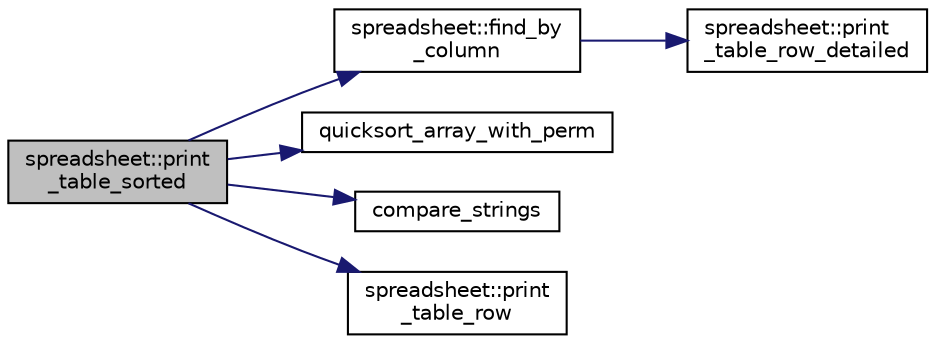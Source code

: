 digraph "spreadsheet::print_table_sorted"
{
  edge [fontname="Helvetica",fontsize="10",labelfontname="Helvetica",labelfontsize="10"];
  node [fontname="Helvetica",fontsize="10",shape=record];
  rankdir="LR";
  Node223 [label="spreadsheet::print\l_table_sorted",height=0.2,width=0.4,color="black", fillcolor="grey75", style="filled", fontcolor="black"];
  Node223 -> Node224 [color="midnightblue",fontsize="10",style="solid",fontname="Helvetica"];
  Node224 [label="spreadsheet::find_by\l_column",height=0.2,width=0.4,color="black", fillcolor="white", style="filled",URL="$d8/d11/classspreadsheet.html#ab4331f5b9d533ced7946faec1cb61cff"];
  Node224 -> Node225 [color="midnightblue",fontsize="10",style="solid",fontname="Helvetica"];
  Node225 [label="spreadsheet::print\l_table_row_detailed",height=0.2,width=0.4,color="black", fillcolor="white", style="filled",URL="$d8/d11/classspreadsheet.html#a41f4f67132bed364fded7a94e9e5bc95"];
  Node223 -> Node226 [color="midnightblue",fontsize="10",style="solid",fontname="Helvetica"];
  Node226 [label="quicksort_array_with_perm",height=0.2,width=0.4,color="black", fillcolor="white", style="filled",URL="$d5/de2/foundations_2data__structures_2data__structures_8h.html#ada23f8fd093f2e9932db37cdcf98909d"];
  Node223 -> Node227 [color="midnightblue",fontsize="10",style="solid",fontname="Helvetica"];
  Node227 [label="compare_strings",height=0.2,width=0.4,color="black", fillcolor="white", style="filled",URL="$d1/d49/spreadsheet_8_c.html#a47b05365c9803f32f264eb321dde8f96"];
  Node223 -> Node228 [color="midnightblue",fontsize="10",style="solid",fontname="Helvetica"];
  Node228 [label="spreadsheet::print\l_table_row",height=0.2,width=0.4,color="black", fillcolor="white", style="filled",URL="$d8/d11/classspreadsheet.html#a4ce933b94f321f9eb1c4b212e44c5461"];
}
